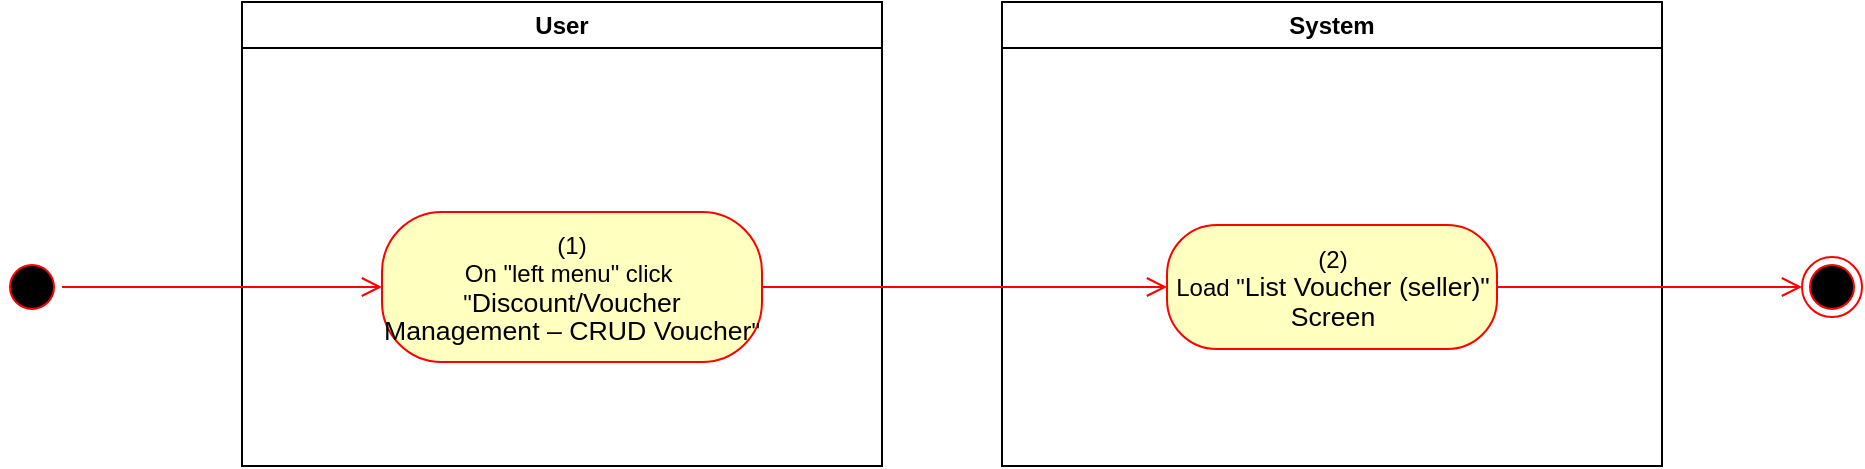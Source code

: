 <mxfile version="15.4.0" type="device"><diagram id="LTXI-eb4T_DBHgivXvw_" name="Page-1"><mxGraphModel dx="1086" dy="806" grid="1" gridSize="10" guides="1" tooltips="1" connect="1" arrows="1" fold="1" page="1" pageScale="1" pageWidth="850" pageHeight="1100" math="0" shadow="0"><root><mxCell id="0"/><mxCell id="1" parent="0"/><mxCell id="38tYI42JaFT_1t49LuNL-1" value="User" style="swimlane;whiteSpace=wrap" vertex="1" parent="1"><mxGeometry x="140" y="128" width="320" height="232" as="geometry"><mxRectangle x="120" y="128" width="60" height="23" as="alternateBounds"/></mxGeometry></mxCell><mxCell id="38tYI42JaFT_1t49LuNL-2" value="&lt;span&gt;(1)&lt;/span&gt;&lt;br style=&quot;padding: 0px ; margin: 0px&quot;&gt;&lt;span&gt;On &quot;left menu&quot; click&amp;nbsp;&lt;/span&gt;&lt;br style=&quot;padding: 0px ; margin: 0px&quot;&gt;&lt;span&gt;&quot;&lt;/span&gt;&lt;span lang=&quot;EN-GB&quot; style=&quot;font-size: 10pt ; line-height: 107% ; font-family: &amp;#34;arial&amp;#34; , sans-serif&quot;&gt;Discount/Voucher&lt;br/&gt;Management – CRUD Voucher&lt;/span&gt;&lt;span&gt;&quot;&lt;/span&gt;" style="rounded=1;whiteSpace=wrap;html=1;arcSize=40;fontColor=#000000;fillColor=#ffffc0;strokeColor=#ff0000;" vertex="1" parent="38tYI42JaFT_1t49LuNL-1"><mxGeometry x="70" y="105" width="190" height="75" as="geometry"/></mxCell><mxCell id="38tYI42JaFT_1t49LuNL-3" value="System" style="swimlane;whiteSpace=wrap;startSize=23;" vertex="1" parent="1"><mxGeometry x="520" y="128" width="330" height="232" as="geometry"/></mxCell><mxCell id="38tYI42JaFT_1t49LuNL-4" value="(2)&lt;br&gt;Load &quot;&lt;span lang=&quot;EN-GB&quot; style=&quot;font-size: 10pt ; line-height: 107% ; font-family: &amp;#34;arial&amp;#34; , sans-serif&quot;&gt;&lt;span lang=&quot;EN-GB&quot; style=&quot;font-size: 10.0pt ; line-height: 107% ; font-family: &amp;#34;arial&amp;#34; , sans-serif&quot;&gt;List Voucher (seller)&lt;/span&gt;&quot;&lt;br&gt;Screen&lt;br&gt;&lt;/span&gt;" style="rounded=1;whiteSpace=wrap;html=1;arcSize=40;fontColor=#000000;fillColor=#ffffc0;strokeColor=#ff0000;" vertex="1" parent="38tYI42JaFT_1t49LuNL-3"><mxGeometry x="82.5" y="111.5" width="165" height="62" as="geometry"/></mxCell><mxCell id="38tYI42JaFT_1t49LuNL-5" value="" style="ellipse;html=1;shape=startState;fillColor=#000000;strokeColor=#ff0000;" vertex="1" parent="1"><mxGeometry x="20" y="255.5" width="30" height="30" as="geometry"/></mxCell><mxCell id="38tYI42JaFT_1t49LuNL-6" value="" style="edgeStyle=orthogonalEdgeStyle;html=1;verticalAlign=bottom;endArrow=open;endSize=8;strokeColor=#ff0000;rounded=0;entryX=0;entryY=0.5;entryDx=0;entryDy=0;" edge="1" parent="1" source="38tYI42JaFT_1t49LuNL-5" target="38tYI42JaFT_1t49LuNL-2"><mxGeometry relative="1" as="geometry"><mxPoint x="200" y="253" as="targetPoint"/></mxGeometry></mxCell><mxCell id="38tYI42JaFT_1t49LuNL-7" value="" style="edgeStyle=orthogonalEdgeStyle;html=1;verticalAlign=bottom;endArrow=open;endSize=8;strokeColor=#ff0000;rounded=0;entryX=0;entryY=0.5;entryDx=0;entryDy=0;" edge="1" parent="1" source="38tYI42JaFT_1t49LuNL-2" target="38tYI42JaFT_1t49LuNL-4"><mxGeometry relative="1" as="geometry"><mxPoint x="600" y="271" as="targetPoint"/></mxGeometry></mxCell><mxCell id="38tYI42JaFT_1t49LuNL-8" value="" style="ellipse;html=1;shape=endState;fillColor=#000000;strokeColor=#ff0000;" vertex="1" parent="1"><mxGeometry x="920" y="255.5" width="30" height="30" as="geometry"/></mxCell><mxCell id="38tYI42JaFT_1t49LuNL-9" value="" style="edgeStyle=orthogonalEdgeStyle;html=1;verticalAlign=bottom;endArrow=open;endSize=8;strokeColor=#ff0000;rounded=0;exitX=1;exitY=0.5;exitDx=0;exitDy=0;entryX=0;entryY=0.5;entryDx=0;entryDy=0;" edge="1" parent="1" source="38tYI42JaFT_1t49LuNL-4" target="38tYI42JaFT_1t49LuNL-8"><mxGeometry relative="1" as="geometry"><mxPoint x="820" y="760" as="targetPoint"/><mxPoint x="850" y="785" as="sourcePoint"/></mxGeometry></mxCell></root></mxGraphModel></diagram></mxfile>